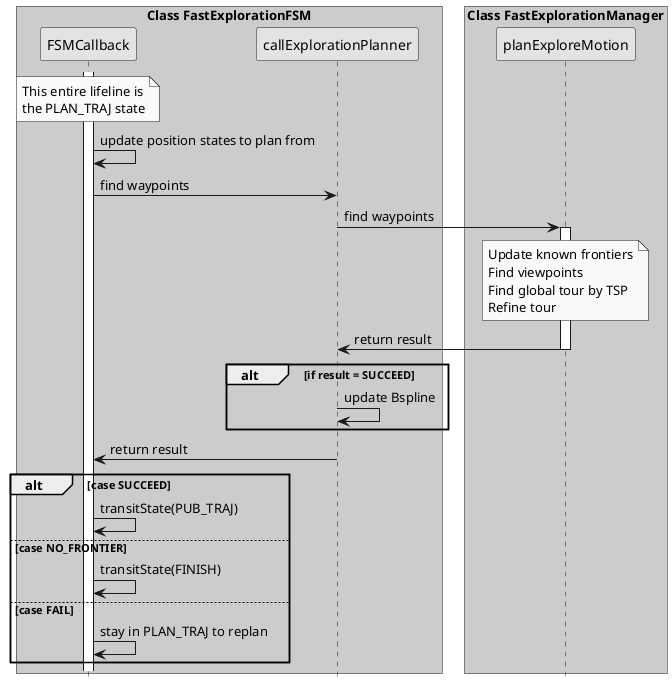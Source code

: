 @startuml
skinparam monochrome true
hide circle
skinparam classAttributeIconSize 0
hide footbox
skinparam BoxPadding 10
skinparam ParticipantPadding 20

box "Class FastExplorationFSM" #LightBlue
participant FSMCallback
participant callExplorationPlanner
end box

box "Class FastExplorationManager" #LightBlue
participant planExploreMotion
end box

'FSMCallback -> FSMCallback: PLAN_TRAJ state reached
note over FSMCallback
This entire lifeline is
the PLAN_TRAJ state
endnote

activate FSMCallback
FSMCallback -> FSMCallback: update position states to plan from
FSMCallback -> callExplorationPlanner: find waypoints

callExplorationPlanner -> planExploreMotion: find waypoints
activate planExploreMotion
note over planExploreMotion
Update known frontiers
Find viewpoints
Find global tour by TSP
Refine tour
endnote
'planExploreMotion -[hidden]> planExploreMotion
'planExploreMotion <-[#0000FF]-]:Here
planExploreMotion -> callExplorationPlanner: return result
deactivate planExploreMotion

alt if result = SUCCEED
    callExplorationPlanner -> callExplorationPlanner: update Bspline
end

callExplorationPlanner -> FSMCallback: return result

alt case SUCCEED
    FSMCallback -> FSMCallback: transitState(PUB_TRAJ)
else case NO_FRONTIER
    FSMCallback -> FSMCallback: transitState(FINISH)
else case FAIL
    FSMCallback -> FSMCallback: stay in PLAN_TRAJ to replan
end

@enduml
